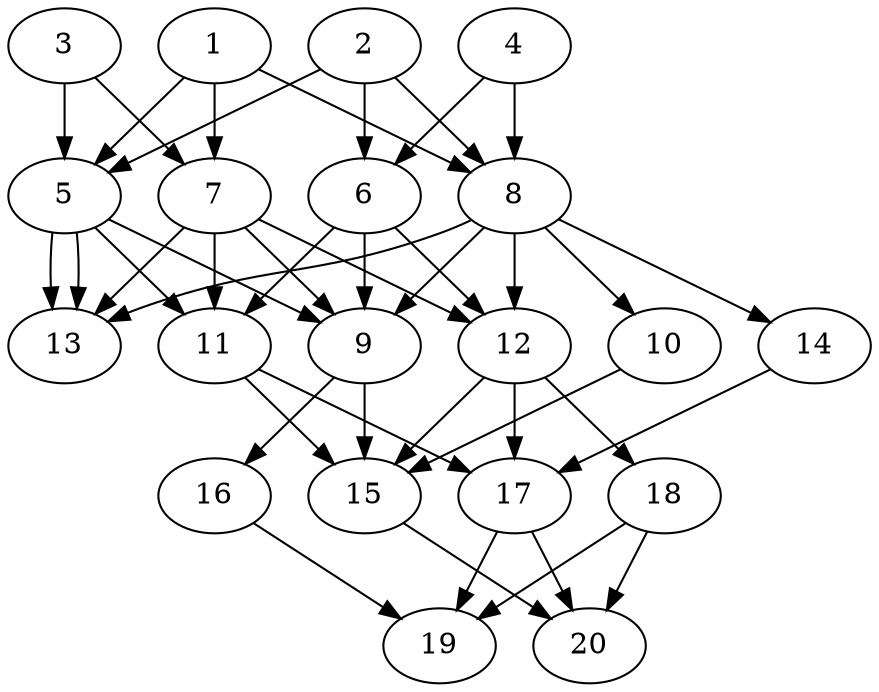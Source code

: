 // DAG automatically generated by daggen at Tue Jul 23 14:33:40 2019
// ./daggen --dot -n 20 --ccr 0.3 --fat 0.6 --regular 0.5 --density 0.8 --mindata 5242880 --maxdata 52428800 
digraph G {
  1 [size="100362240", alpha="0.14", expect_size="30108672"] 
  1 -> 5 [size ="30108672"]
  1 -> 7 [size ="30108672"]
  1 -> 8 [size ="30108672"]
  2 [size="54309547", alpha="0.12", expect_size="16292864"] 
  2 -> 5 [size ="16292864"]
  2 -> 6 [size ="16292864"]
  2 -> 8 [size ="16292864"]
  3 [size="166703787", alpha="0.14", expect_size="50011136"] 
  3 -> 5 [size ="50011136"]
  3 -> 7 [size ="50011136"]
  4 [size="87644160", alpha="0.01", expect_size="26293248"] 
  4 -> 6 [size ="26293248"]
  4 -> 8 [size ="26293248"]
  5 [size="23906987", alpha="0.06", expect_size="7172096"] 
  5 -> 9 [size ="7172096"]
  5 -> 11 [size ="7172096"]
  5 -> 13 [size ="7172096"]
  5 -> 13 [size ="7172096"]
  6 [size="101693440", alpha="0.10", expect_size="30508032"] 
  6 -> 9 [size ="30508032"]
  6 -> 11 [size ="30508032"]
  6 -> 12 [size ="30508032"]
  7 [size="85657600", alpha="0.16", expect_size="25697280"] 
  7 -> 9 [size ="25697280"]
  7 -> 11 [size ="25697280"]
  7 -> 12 [size ="25697280"]
  7 -> 13 [size ="25697280"]
  8 [size="70567253", alpha="0.14", expect_size="21170176"] 
  8 -> 9 [size ="21170176"]
  8 -> 10 [size ="21170176"]
  8 -> 12 [size ="21170176"]
  8 -> 13 [size ="21170176"]
  8 -> 14 [size ="21170176"]
  9 [size="115456000", alpha="0.18", expect_size="34636800"] 
  9 -> 15 [size ="34636800"]
  9 -> 16 [size ="34636800"]
  10 [size="164068693", alpha="0.04", expect_size="49220608"] 
  10 -> 15 [size ="49220608"]
  11 [size="113131520", alpha="0.06", expect_size="33939456"] 
  11 -> 15 [size ="33939456"]
  11 -> 17 [size ="33939456"]
  12 [size="65672533", alpha="0.03", expect_size="19701760"] 
  12 -> 15 [size ="19701760"]
  12 -> 17 [size ="19701760"]
  12 -> 18 [size ="19701760"]
  13 [size="158361600", alpha="0.01", expect_size="47508480"] 
  14 [size="111619413", alpha="0.02", expect_size="33485824"] 
  14 -> 17 [size ="33485824"]
  15 [size="119381333", alpha="0.14", expect_size="35814400"] 
  15 -> 20 [size ="35814400"]
  16 [size="164676267", alpha="0.08", expect_size="49402880"] 
  16 -> 19 [size ="49402880"]
  17 [size="89620480", alpha="0.03", expect_size="26886144"] 
  17 -> 19 [size ="26886144"]
  17 -> 20 [size ="26886144"]
  18 [size="57698987", alpha="0.16", expect_size="17309696"] 
  18 -> 19 [size ="17309696"]
  18 -> 20 [size ="17309696"]
  19 [size="164952747", alpha="0.09", expect_size="49485824"] 
  20 [size="146493440", alpha="0.14", expect_size="43948032"] 
}
